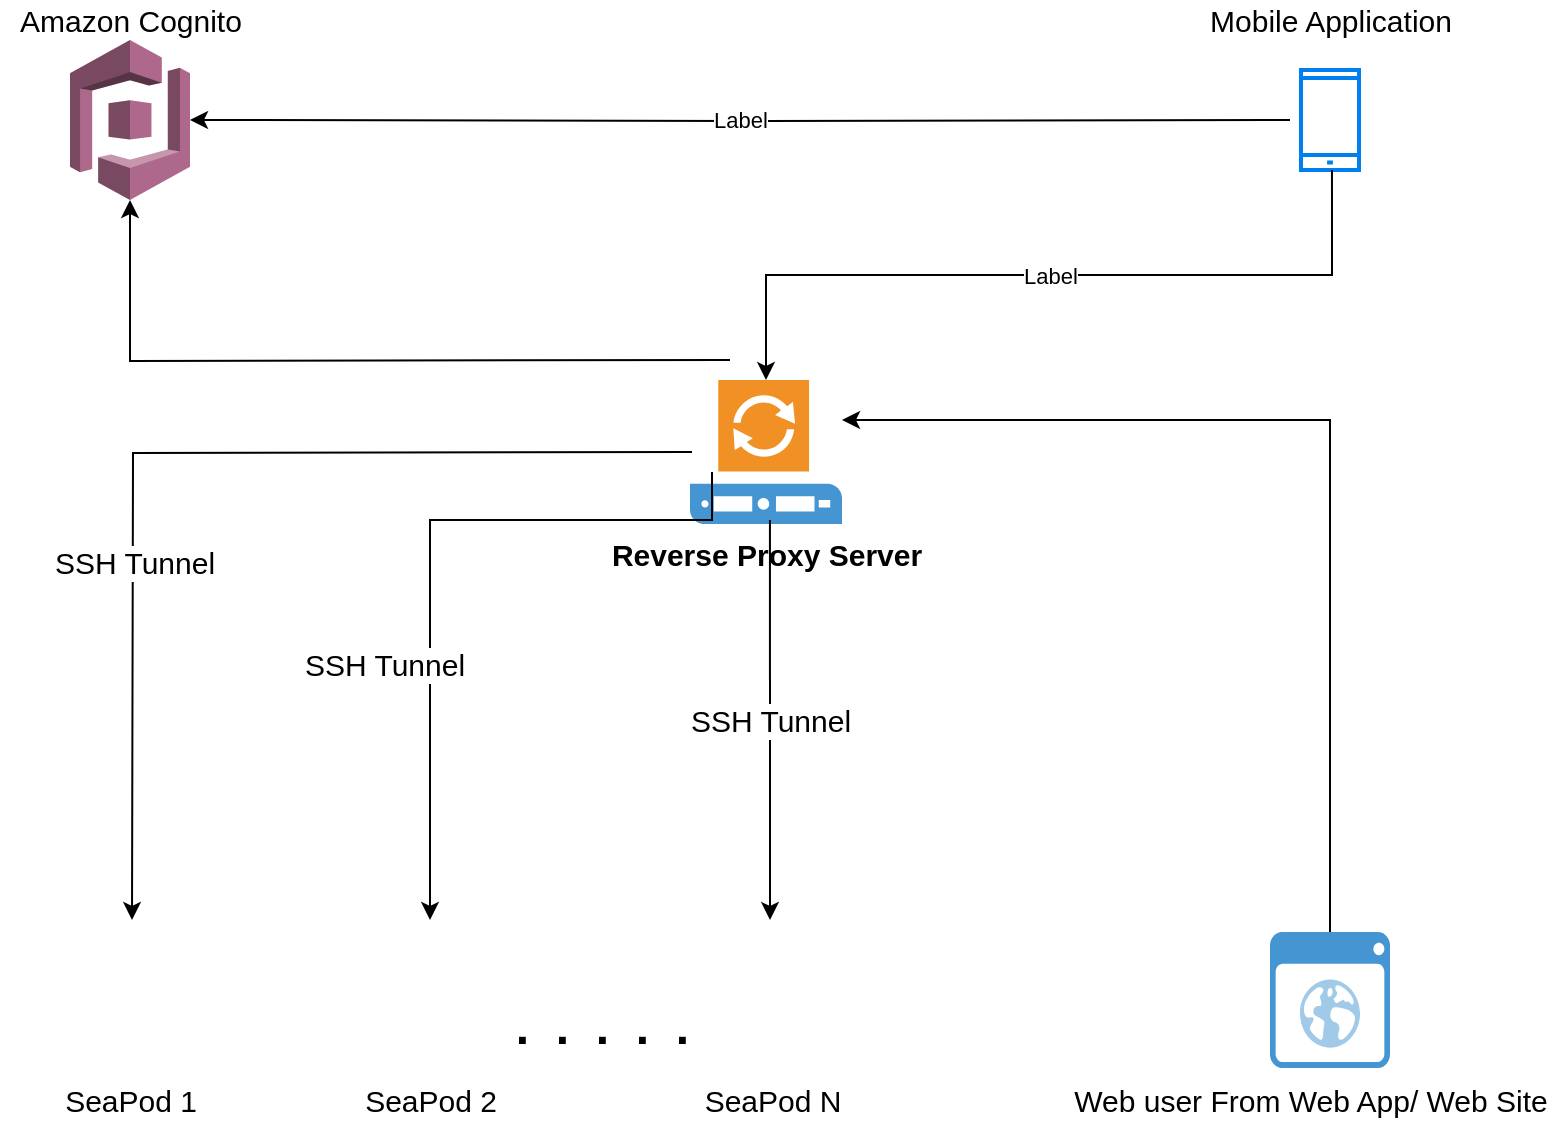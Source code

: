 <mxfile version="14.6.10" type="github">
  <diagram id="oAuL8r2PQpCgjncxoZYB" name="Page-1">
    <mxGraphModel dx="817" dy="889" grid="1" gridSize="10" guides="1" tooltips="1" connect="1" arrows="1" fold="1" page="1" pageScale="1" pageWidth="827" pageHeight="1169" math="0" shadow="0">
      <root>
        <mxCell id="0" />
        <mxCell id="1" parent="0" />
        <mxCell id="wpB4q-9WlWIPLCTxeXKb-2" value="" style="shape=image;html=1;verticalAlign=top;verticalLabelPosition=bottom;labelBackgroundColor=#ffffff;imageAspect=0;aspect=fixed;image=https://cdn4.iconfinder.com/data/icons/logos-and-brands/512/272_Raspberry_Pi_logo-128.png" vertex="1" parent="1">
          <mxGeometry x="80" y="560" width="80" height="80" as="geometry" />
        </mxCell>
        <mxCell id="wpB4q-9WlWIPLCTxeXKb-3" value="" style="shape=image;html=1;verticalAlign=top;verticalLabelPosition=bottom;labelBackgroundColor=#ffffff;imageAspect=0;aspect=fixed;image=https://cdn4.iconfinder.com/data/icons/logos-and-brands/512/272_Raspberry_Pi_logo-128.png" vertex="1" parent="1">
          <mxGeometry x="400" y="560" width="80" height="80" as="geometry" />
        </mxCell>
        <mxCell id="wpB4q-9WlWIPLCTxeXKb-4" value="" style="outlineConnect=0;dashed=0;verticalLabelPosition=bottom;verticalAlign=top;align=center;html=1;shape=mxgraph.aws3.cognito;fillColor=#AD688B;gradientColor=none;" vertex="1" parent="1">
          <mxGeometry x="90" y="120" width="60" height="80" as="geometry" />
        </mxCell>
        <mxCell id="wpB4q-9WlWIPLCTxeXKb-6" value="&lt;font style=&quot;font-size: 15px&quot;&gt;&lt;b&gt;Reverse Proxy Server&lt;/b&gt;&lt;/font&gt;" style="shadow=0;dashed=0;html=1;strokeColor=none;fillColor=#4495D1;labelPosition=center;verticalLabelPosition=bottom;verticalAlign=top;align=center;outlineConnect=0;shape=mxgraph.veeam.proxy_server;" vertex="1" parent="1">
          <mxGeometry x="400" y="290" width="76" height="72" as="geometry" />
        </mxCell>
        <mxCell id="wpB4q-9WlWIPLCTxeXKb-7" value="" style="shadow=0;dashed=0;html=1;strokeColor=none;fillColor=#4495D1;labelPosition=center;verticalLabelPosition=bottom;verticalAlign=top;align=center;outlineConnect=0;shape=mxgraph.veeam.2d.web_ui;" vertex="1" parent="1">
          <mxGeometry x="690" y="566" width="60" height="68" as="geometry" />
        </mxCell>
        <mxCell id="wpB4q-9WlWIPLCTxeXKb-8" value="" style="html=1;verticalLabelPosition=bottom;align=center;labelBackgroundColor=#ffffff;verticalAlign=top;strokeWidth=2;strokeColor=#0080F0;shadow=0;dashed=0;shape=mxgraph.ios7.icons.smartphone;" vertex="1" parent="1">
          <mxGeometry x="705.5" y="135" width="29" height="50" as="geometry" />
        </mxCell>
        <mxCell id="wpB4q-9WlWIPLCTxeXKb-9" value="" style="endArrow=classic;html=1;rounded=0;edgeStyle=orthogonalEdgeStyle;exitX=0.534;exitY=1;exitDx=0;exitDy=0;exitPerimeter=0;" edge="1" parent="1" source="wpB4q-9WlWIPLCTxeXKb-8" target="wpB4q-9WlWIPLCTxeXKb-6">
          <mxGeometry relative="1" as="geometry">
            <mxPoint x="610" y="370" as="sourcePoint" />
            <mxPoint x="490" y="450" as="targetPoint" />
          </mxGeometry>
        </mxCell>
        <mxCell id="wpB4q-9WlWIPLCTxeXKb-10" value="Label" style="edgeLabel;resizable=0;html=1;align=center;verticalAlign=middle;" connectable="0" vertex="1" parent="wpB4q-9WlWIPLCTxeXKb-9">
          <mxGeometry relative="1" as="geometry" />
        </mxCell>
        <mxCell id="wpB4q-9WlWIPLCTxeXKb-12" value="" style="endArrow=classic;html=1;rounded=0;edgeStyle=orthogonalEdgeStyle;entryX=0.5;entryY=0;entryDx=0;entryDy=0;" edge="1" parent="1">
          <mxGeometry relative="1" as="geometry">
            <mxPoint x="401" y="326" as="sourcePoint" />
            <mxPoint x="121" y="560" as="targetPoint" />
          </mxGeometry>
        </mxCell>
        <mxCell id="wpB4q-9WlWIPLCTxeXKb-13" value="&lt;font style=&quot;font-size: 15px&quot;&gt;SSH Tunnel&lt;/font&gt;" style="edgeLabel;resizable=0;html=1;align=center;verticalAlign=middle;" connectable="0" vertex="1" parent="wpB4q-9WlWIPLCTxeXKb-12">
          <mxGeometry relative="1" as="geometry">
            <mxPoint x="-23" y="54" as="offset" />
          </mxGeometry>
        </mxCell>
        <mxCell id="wpB4q-9WlWIPLCTxeXKb-17" value="" style="endArrow=classic;html=1;rounded=0;edgeStyle=orthogonalEdgeStyle;entryX=0.5;entryY=0;entryDx=0;entryDy=0;exitX=0.526;exitY=0.972;exitDx=0;exitDy=0;exitPerimeter=0;" edge="1" parent="1" source="wpB4q-9WlWIPLCTxeXKb-6" target="wpB4q-9WlWIPLCTxeXKb-3">
          <mxGeometry relative="1" as="geometry">
            <mxPoint x="410" y="430" as="sourcePoint" />
            <mxPoint x="510" y="430" as="targetPoint" />
          </mxGeometry>
        </mxCell>
        <mxCell id="wpB4q-9WlWIPLCTxeXKb-18" value="&lt;font style=&quot;font-size: 15px&quot;&gt;SSH Tunnel&lt;/font&gt;" style="edgeLabel;resizable=0;html=1;align=center;verticalAlign=middle;" connectable="0" vertex="1" parent="wpB4q-9WlWIPLCTxeXKb-17">
          <mxGeometry relative="1" as="geometry" />
        </mxCell>
        <mxCell id="wpB4q-9WlWIPLCTxeXKb-19" value="" style="endArrow=classic;html=1;rounded=0;edgeStyle=orthogonalEdgeStyle;entryX=1;entryY=0.5;entryDx=0;entryDy=0;entryPerimeter=0;" edge="1" parent="1" target="wpB4q-9WlWIPLCTxeXKb-4">
          <mxGeometry relative="1" as="geometry">
            <mxPoint x="700" y="160" as="sourcePoint" />
            <mxPoint x="460" y="450" as="targetPoint" />
          </mxGeometry>
        </mxCell>
        <mxCell id="wpB4q-9WlWIPLCTxeXKb-20" value="Label" style="edgeLabel;resizable=0;html=1;align=center;verticalAlign=middle;" connectable="0" vertex="1" parent="wpB4q-9WlWIPLCTxeXKb-19">
          <mxGeometry relative="1" as="geometry" />
        </mxCell>
        <mxCell id="wpB4q-9WlWIPLCTxeXKb-28" value="" style="endArrow=classic;html=1;rounded=0;edgeStyle=orthogonalEdgeStyle;" edge="1" parent="1" target="wpB4q-9WlWIPLCTxeXKb-4">
          <mxGeometry width="50" height="50" relative="1" as="geometry">
            <mxPoint x="420" y="280" as="sourcePoint" />
            <mxPoint x="190" y="210" as="targetPoint" />
          </mxGeometry>
        </mxCell>
        <mxCell id="wpB4q-9WlWIPLCTxeXKb-30" value="" style="endArrow=classic;html=1;rounded=0;edgeStyle=orthogonalEdgeStyle;" edge="1" parent="1" source="wpB4q-9WlWIPLCTxeXKb-7" target="wpB4q-9WlWIPLCTxeXKb-6">
          <mxGeometry width="50" height="50" relative="1" as="geometry">
            <mxPoint x="680" y="350" as="sourcePoint" />
            <mxPoint x="470" y="310" as="targetPoint" />
            <Array as="points">
              <mxPoint x="720" y="310" />
            </Array>
          </mxGeometry>
        </mxCell>
        <mxCell id="wpB4q-9WlWIPLCTxeXKb-31" value="&lt;font style=&quot;font-size: 15px&quot;&gt;Web user From Web App/ Web Site&lt;/font&gt;" style="text;html=1;align=center;verticalAlign=middle;resizable=0;points=[];autosize=1;strokeColor=none;" vertex="1" parent="1">
          <mxGeometry x="585" y="640" width="250" height="20" as="geometry" />
        </mxCell>
        <mxCell id="wpB4q-9WlWIPLCTxeXKb-32" value="&lt;font style=&quot;font-size: 15px&quot;&gt;Mobile Application&lt;/font&gt;" style="text;html=1;align=center;verticalAlign=middle;resizable=0;points=[];autosize=1;strokeColor=none;" vertex="1" parent="1">
          <mxGeometry x="650" y="100" width="140" height="20" as="geometry" />
        </mxCell>
        <mxCell id="wpB4q-9WlWIPLCTxeXKb-33" value="&lt;font style=&quot;font-size: 15px&quot;&gt;SeaPod 1&lt;/font&gt;" style="text;html=1;align=center;verticalAlign=middle;resizable=0;points=[];autosize=1;strokeColor=none;" vertex="1" parent="1">
          <mxGeometry x="80" y="640" width="80" height="20" as="geometry" />
        </mxCell>
        <mxCell id="wpB4q-9WlWIPLCTxeXKb-35" value="&lt;font style=&quot;font-size: 15px&quot;&gt;SeaPod N&lt;/font&gt;" style="text;html=1;align=center;verticalAlign=middle;resizable=0;points=[];autosize=1;strokeColor=none;" vertex="1" parent="1">
          <mxGeometry x="401" y="640" width="80" height="20" as="geometry" />
        </mxCell>
        <mxCell id="wpB4q-9WlWIPLCTxeXKb-36" value="" style="shape=image;html=1;verticalAlign=top;verticalLabelPosition=bottom;labelBackgroundColor=#ffffff;imageAspect=0;aspect=fixed;image=https://cdn4.iconfinder.com/data/icons/logos-and-brands/512/272_Raspberry_Pi_logo-128.png" vertex="1" parent="1">
          <mxGeometry x="230" y="560" width="79" height="80" as="geometry" />
        </mxCell>
        <mxCell id="wpB4q-9WlWIPLCTxeXKb-37" value="&lt;font style=&quot;font-size: 15px&quot;&gt;SeaPod 2&lt;/font&gt;" style="text;html=1;align=center;verticalAlign=middle;resizable=0;points=[];autosize=1;strokeColor=none;" vertex="1" parent="1">
          <mxGeometry x="230" y="640" width="80" height="20" as="geometry" />
        </mxCell>
        <mxCell id="wpB4q-9WlWIPLCTxeXKb-38" value="&lt;b&gt;&lt;font style=&quot;font-size: 24px&quot;&gt;.&amp;nbsp; .&amp;nbsp; .&amp;nbsp; .&amp;nbsp; .&amp;nbsp;&lt;/font&gt;&lt;/b&gt;" style="text;html=1;align=center;verticalAlign=middle;resizable=0;points=[];autosize=1;strokeColor=none;" vertex="1" parent="1">
          <mxGeometry x="304" y="604" width="110" height="20" as="geometry" />
        </mxCell>
        <mxCell id="wpB4q-9WlWIPLCTxeXKb-39" value="" style="endArrow=classic;html=1;rounded=0;edgeStyle=orthogonalEdgeStyle;" edge="1" parent="1" target="wpB4q-9WlWIPLCTxeXKb-36">
          <mxGeometry relative="1" as="geometry">
            <mxPoint x="411" y="336" as="sourcePoint" />
            <mxPoint x="131" y="570" as="targetPoint" />
            <Array as="points">
              <mxPoint x="411" y="360" />
              <mxPoint x="270" y="360" />
            </Array>
          </mxGeometry>
        </mxCell>
        <mxCell id="wpB4q-9WlWIPLCTxeXKb-40" value="&lt;font style=&quot;font-size: 15px&quot;&gt;SSH Tunnel&lt;/font&gt;" style="edgeLabel;resizable=0;html=1;align=center;verticalAlign=middle;" connectable="0" vertex="1" parent="wpB4q-9WlWIPLCTxeXKb-39">
          <mxGeometry relative="1" as="geometry">
            <mxPoint x="-23" y="54" as="offset" />
          </mxGeometry>
        </mxCell>
        <mxCell id="wpB4q-9WlWIPLCTxeXKb-41" value="&lt;font style=&quot;font-size: 15px&quot;&gt;Amazon Cognito&lt;/font&gt;" style="text;html=1;align=center;verticalAlign=middle;resizable=0;points=[];autosize=1;strokeColor=none;" vertex="1" parent="1">
          <mxGeometry x="55" y="100" width="130" height="20" as="geometry" />
        </mxCell>
      </root>
    </mxGraphModel>
  </diagram>
</mxfile>
